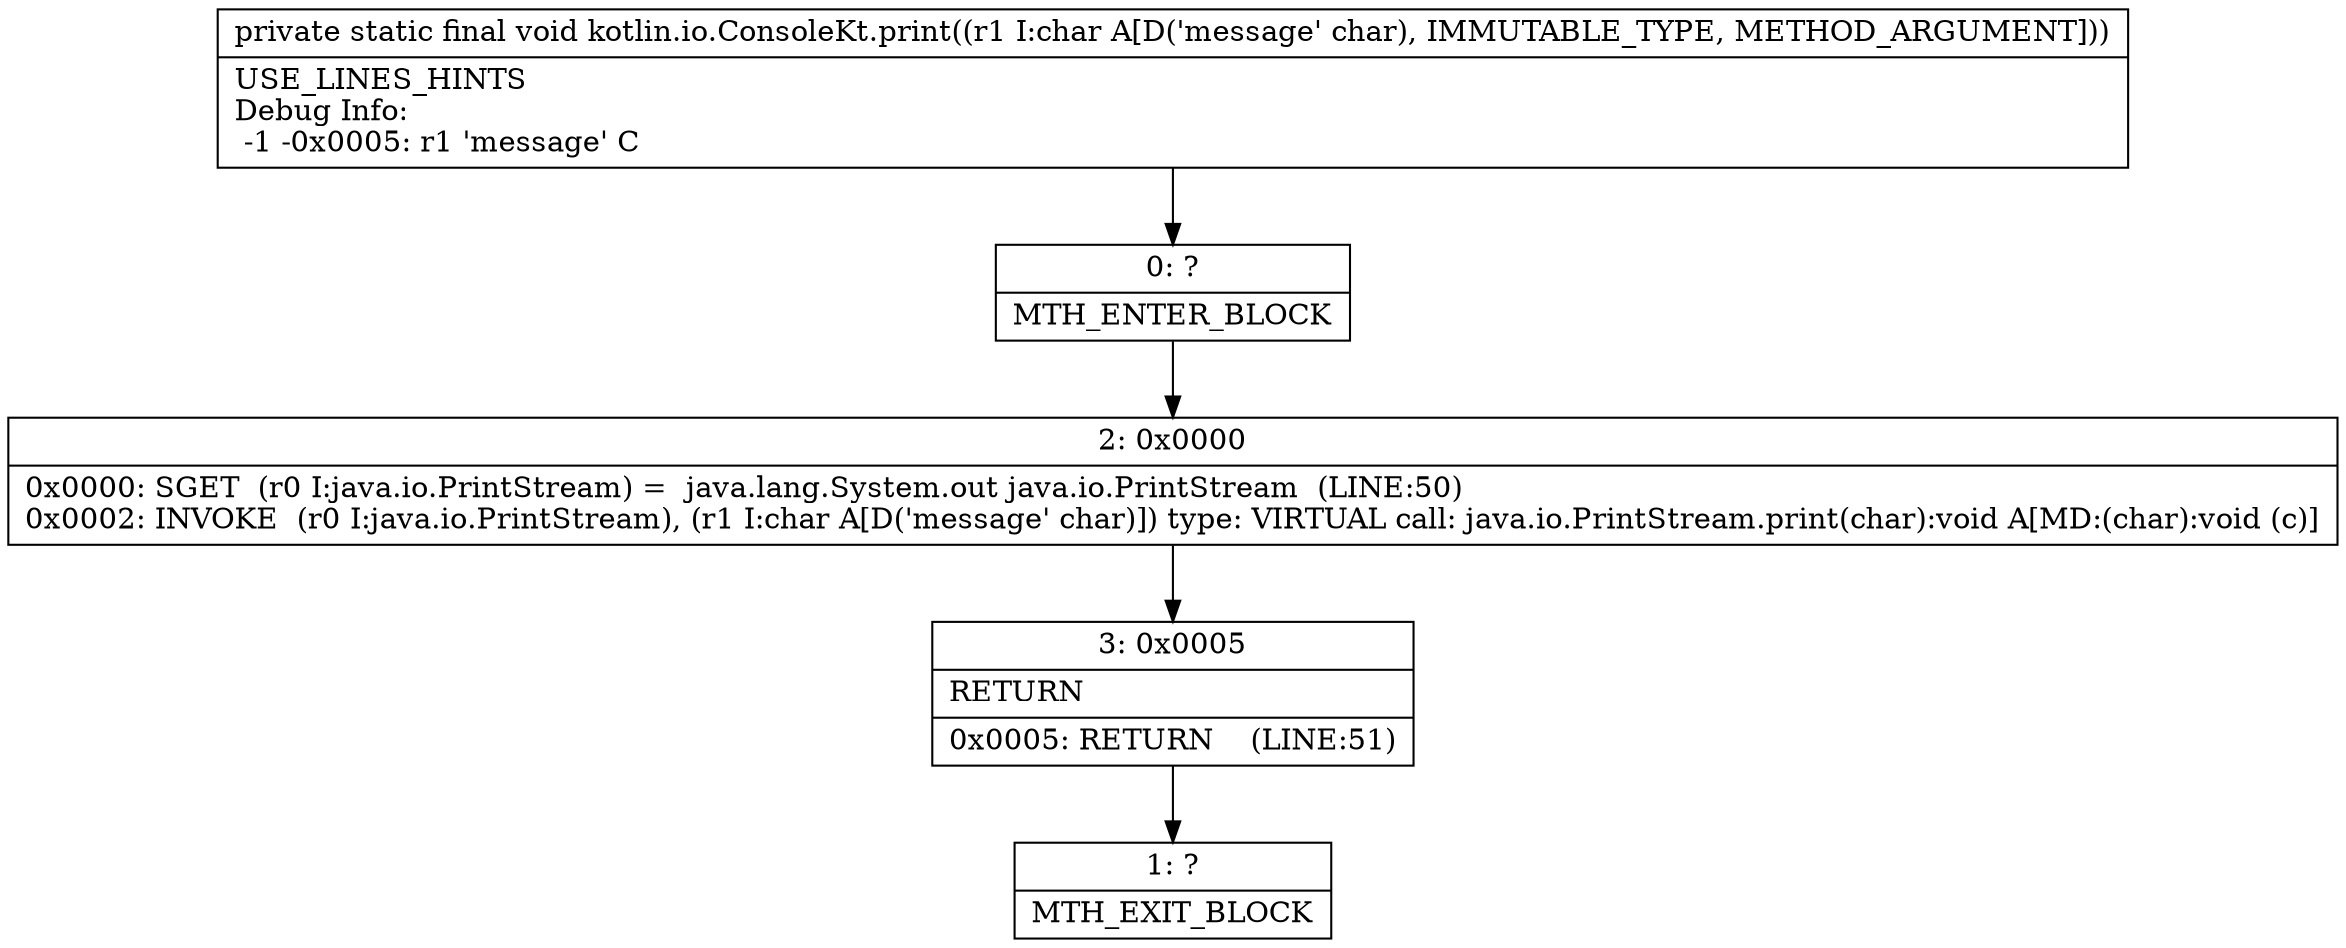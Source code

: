 digraph "CFG forkotlin.io.ConsoleKt.print(C)V" {
Node_0 [shape=record,label="{0\:\ ?|MTH_ENTER_BLOCK\l}"];
Node_2 [shape=record,label="{2\:\ 0x0000|0x0000: SGET  (r0 I:java.io.PrintStream) =  java.lang.System.out java.io.PrintStream  (LINE:50)\l0x0002: INVOKE  (r0 I:java.io.PrintStream), (r1 I:char A[D('message' char)]) type: VIRTUAL call: java.io.PrintStream.print(char):void A[MD:(char):void (c)]\l}"];
Node_3 [shape=record,label="{3\:\ 0x0005|RETURN\l|0x0005: RETURN    (LINE:51)\l}"];
Node_1 [shape=record,label="{1\:\ ?|MTH_EXIT_BLOCK\l}"];
MethodNode[shape=record,label="{private static final void kotlin.io.ConsoleKt.print((r1 I:char A[D('message' char), IMMUTABLE_TYPE, METHOD_ARGUMENT]))  | USE_LINES_HINTS\lDebug Info:\l  \-1 \-0x0005: r1 'message' C\l}"];
MethodNode -> Node_0;Node_0 -> Node_2;
Node_2 -> Node_3;
Node_3 -> Node_1;
}

